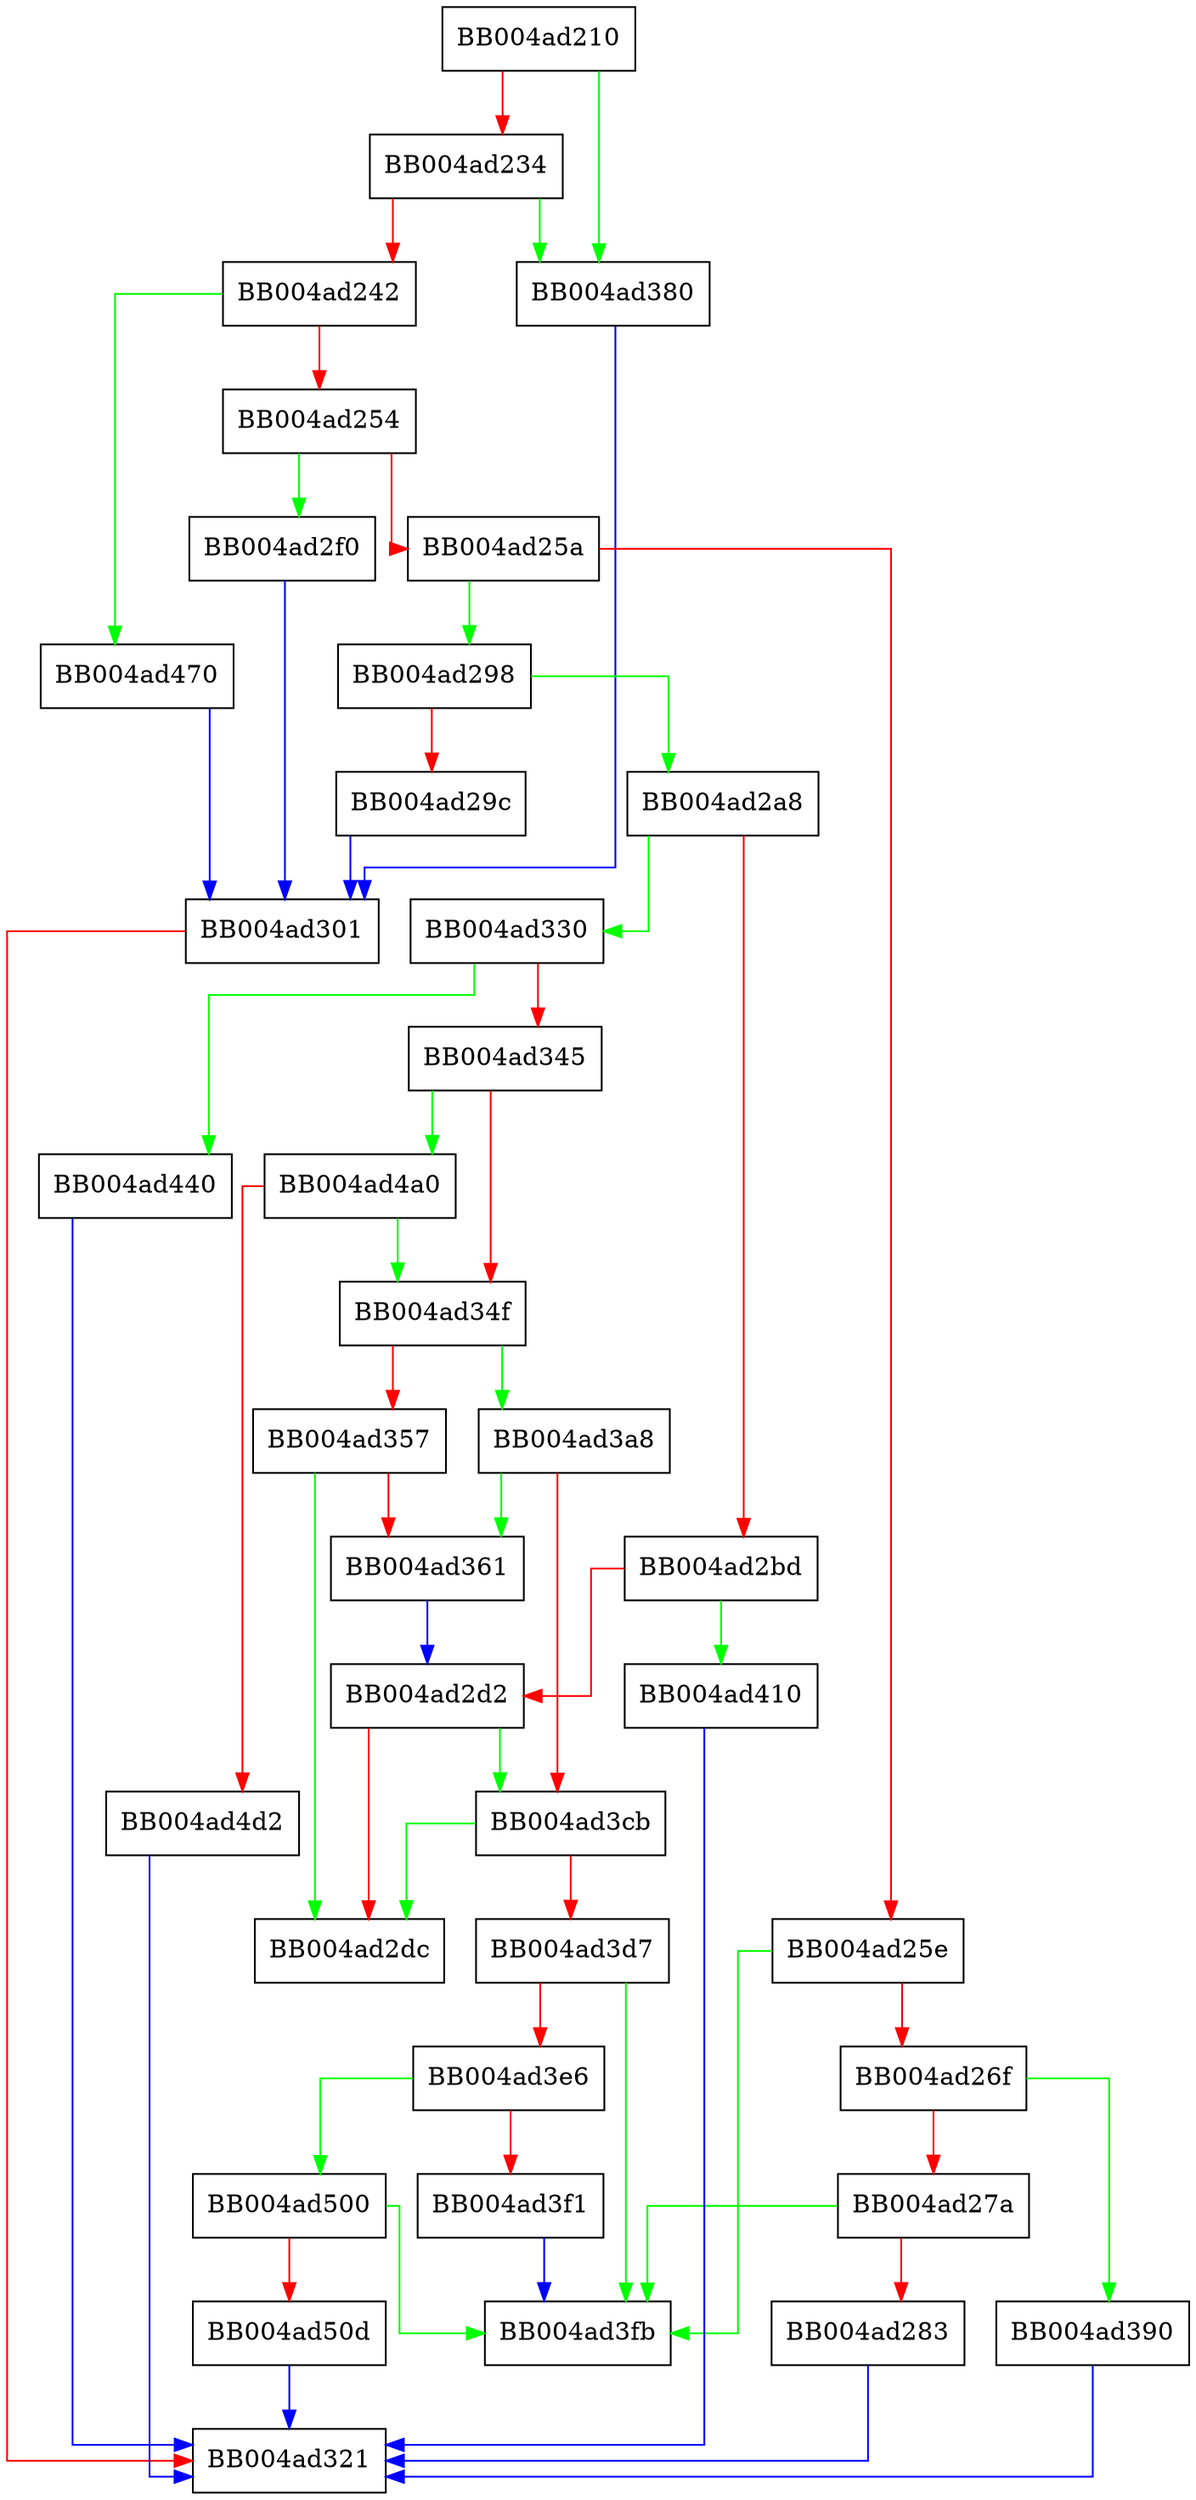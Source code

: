 digraph quic_read_actual {
  node [shape="box"];
  graph [splines=ortho];
  BB004ad210 -> BB004ad380 [color="green"];
  BB004ad210 -> BB004ad234 [color="red"];
  BB004ad234 -> BB004ad380 [color="green"];
  BB004ad234 -> BB004ad242 [color="red"];
  BB004ad242 -> BB004ad470 [color="green"];
  BB004ad242 -> BB004ad254 [color="red"];
  BB004ad254 -> BB004ad2f0 [color="green"];
  BB004ad254 -> BB004ad25a [color="red"];
  BB004ad25a -> BB004ad298 [color="green"];
  BB004ad25a -> BB004ad25e [color="red"];
  BB004ad25e -> BB004ad3fb [color="green"];
  BB004ad25e -> BB004ad26f [color="red"];
  BB004ad26f -> BB004ad390 [color="green"];
  BB004ad26f -> BB004ad27a [color="red"];
  BB004ad27a -> BB004ad3fb [color="green"];
  BB004ad27a -> BB004ad283 [color="red"];
  BB004ad283 -> BB004ad321 [color="blue"];
  BB004ad298 -> BB004ad2a8 [color="green"];
  BB004ad298 -> BB004ad29c [color="red"];
  BB004ad29c -> BB004ad301 [color="blue"];
  BB004ad2a8 -> BB004ad330 [color="green"];
  BB004ad2a8 -> BB004ad2bd [color="red"];
  BB004ad2bd -> BB004ad410 [color="green"];
  BB004ad2bd -> BB004ad2d2 [color="red"];
  BB004ad2d2 -> BB004ad3cb [color="green"];
  BB004ad2d2 -> BB004ad2dc [color="red"];
  BB004ad2f0 -> BB004ad301 [color="blue"];
  BB004ad301 -> BB004ad321 [color="red"];
  BB004ad330 -> BB004ad440 [color="green"];
  BB004ad330 -> BB004ad345 [color="red"];
  BB004ad345 -> BB004ad4a0 [color="green"];
  BB004ad345 -> BB004ad34f [color="red"];
  BB004ad34f -> BB004ad3a8 [color="green"];
  BB004ad34f -> BB004ad357 [color="red"];
  BB004ad357 -> BB004ad2dc [color="green"];
  BB004ad357 -> BB004ad361 [color="red"];
  BB004ad361 -> BB004ad2d2 [color="blue"];
  BB004ad380 -> BB004ad301 [color="blue"];
  BB004ad390 -> BB004ad321 [color="blue"];
  BB004ad3a8 -> BB004ad361 [color="green"];
  BB004ad3a8 -> BB004ad3cb [color="red"];
  BB004ad3cb -> BB004ad2dc [color="green"];
  BB004ad3cb -> BB004ad3d7 [color="red"];
  BB004ad3d7 -> BB004ad3fb [color="green"];
  BB004ad3d7 -> BB004ad3e6 [color="red"];
  BB004ad3e6 -> BB004ad500 [color="green"];
  BB004ad3e6 -> BB004ad3f1 [color="red"];
  BB004ad3f1 -> BB004ad3fb [color="blue"];
  BB004ad410 -> BB004ad321 [color="blue"];
  BB004ad440 -> BB004ad321 [color="blue"];
  BB004ad470 -> BB004ad301 [color="blue"];
  BB004ad4a0 -> BB004ad34f [color="green"];
  BB004ad4a0 -> BB004ad4d2 [color="red"];
  BB004ad4d2 -> BB004ad321 [color="blue"];
  BB004ad500 -> BB004ad3fb [color="green"];
  BB004ad500 -> BB004ad50d [color="red"];
  BB004ad50d -> BB004ad321 [color="blue"];
}